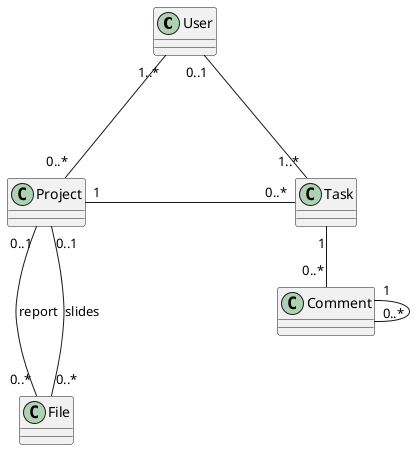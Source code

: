 @startuml

class User
class File
class Project
class Task
class Comment

User "1..*" --- "0..*" Project
User "0..1" --- "1..*" Task
Project "1" -[norank]--- "0..*" Task
Task "1" -- "0..*" Comment
Comment "1" --- "0..*" Comment
Project "0..1" --- "0..*" File: report
Project "0..1" --- "0..*" File: slides

@enduml
